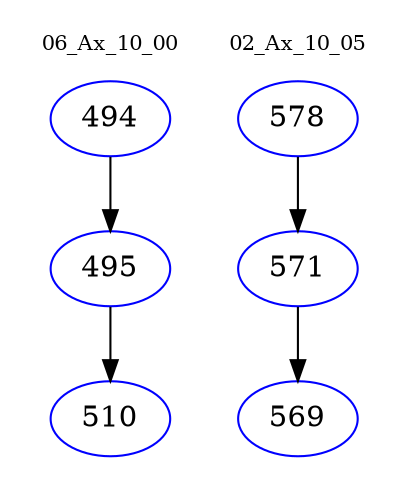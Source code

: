 digraph{
subgraph cluster_0 {
color = white
label = "06_Ax_10_00";
fontsize=10;
T0_494 [label="494", color="blue"]
T0_494 -> T0_495 [color="black"]
T0_495 [label="495", color="blue"]
T0_495 -> T0_510 [color="black"]
T0_510 [label="510", color="blue"]
}
subgraph cluster_1 {
color = white
label = "02_Ax_10_05";
fontsize=10;
T1_578 [label="578", color="blue"]
T1_578 -> T1_571 [color="black"]
T1_571 [label="571", color="blue"]
T1_571 -> T1_569 [color="black"]
T1_569 [label="569", color="blue"]
}
}
